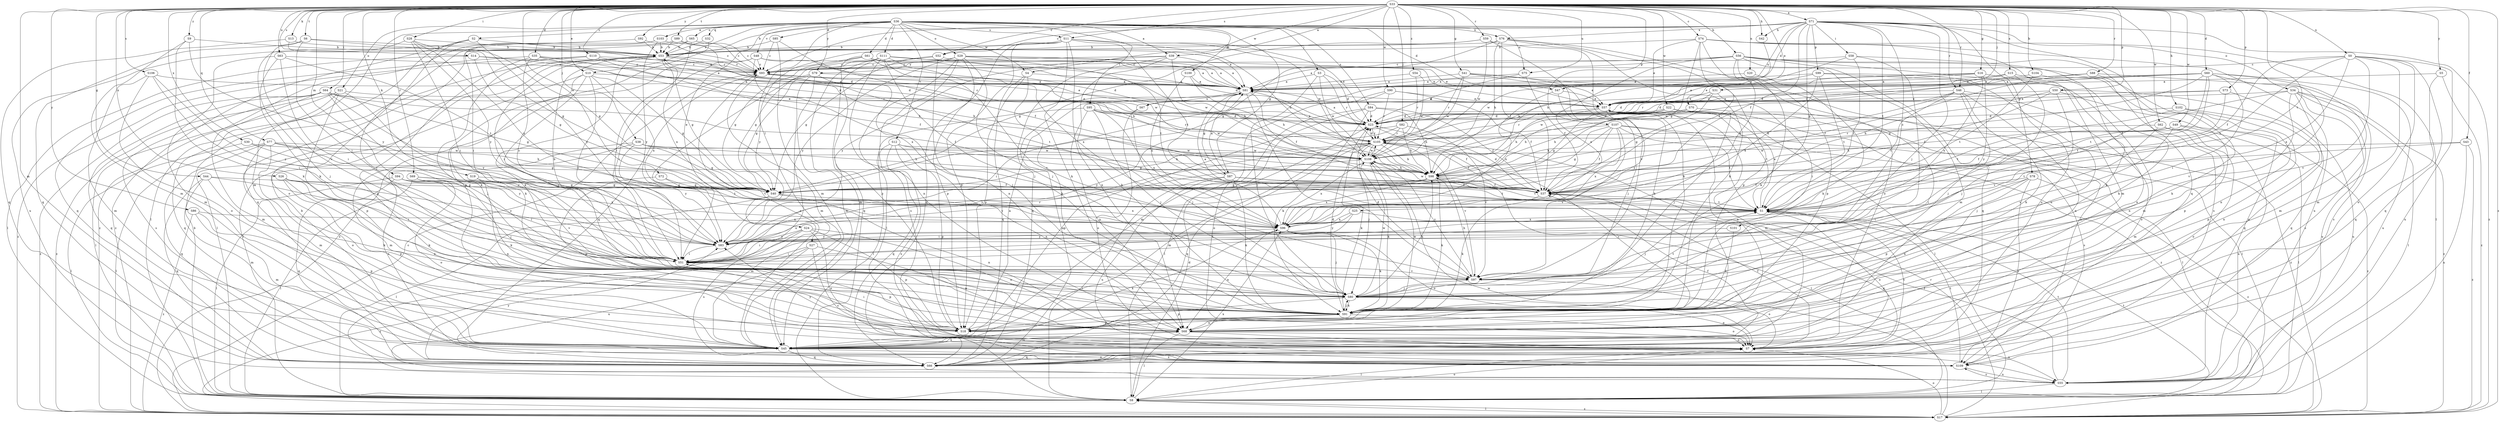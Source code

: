 strict digraph  {
S33;
S36;
S71;
S39;
S81;
S56;
S104;
S53;
S74;
S110;
S52;
S101;
S93;
S60;
S35;
S111;
S61;
S85;
S47;
S23;
S70;
S10;
S24;
S103;
S57;
S43;
S37;
S44;
S16;
S41;
S87;
S40;
S102;
S42;
S98;
S64;
S28;
S2;
S95;
S58;
S51;
S82;
S38;
S31;
S3;
S80;
S13;
S19;
S91;
S27;
S8;
S94;
S45;
S20;
S68;
S21;
S65;
S100;
S29;
S34;
S7;
S73;
S50;
S107;
S25;
S78;
S99;
S18;
S77;
S32;
S66;
S59;
S88;
S69;
S46;
S105;
S106;
S15;
S14;
S11;
S84;
S109;
S6;
S89;
S1;
S63;
S75;
S67;
S55;
S12;
S48;
S97;
S90;
S22;
S62;
S49;
S72;
S4;
S108;
S30;
S26;
S0;
S76;
S96;
S86;
S92;
S5;
S79;
S83;
S54;
S9;
S17;
S33 -> S71  [label=a];
S33 -> S39  [label=a];
S33 -> S56  [label=b];
S33 -> S104  [label=b];
S33 -> S74  [label=c];
S33 -> S110  [label=c];
S33 -> S52  [label=c];
S33 -> S60  [label=d];
S33 -> S35  [label=d];
S33 -> S70  [label=e];
S33 -> S10  [label=e];
S33 -> S43  [label=f];
S33 -> S44  [label=g];
S33 -> S16  [label=g];
S33 -> S41  [label=g];
S33 -> S102  [label=h];
S33 -> S42  [label=h];
S33 -> S64  [label=i];
S33 -> S28  [label=i];
S33 -> S82  [label=j];
S33 -> S38  [label=j];
S33 -> S31  [label=j];
S33 -> S13  [label=k];
S33 -> S19  [label=k];
S33 -> S94  [label=m];
S33 -> S45  [label=m];
S33 -> S20  [label=n];
S33 -> S73  [label=p];
S33 -> S50  [label=p];
S33 -> S107  [label=p];
S33 -> S77  [label=q];
S33 -> S59  [label=r];
S33 -> S88  [label=r];
S33 -> S69  [label=r];
S33 -> S46  [label=r];
S33 -> S106  [label=s];
S33 -> S15  [label=s];
S33 -> S14  [label=s];
S33 -> S11  [label=s];
S33 -> S6  [label=t];
S33 -> S89  [label=t];
S33 -> S1  [label=t];
S33 -> S63  [label=u];
S33 -> S75  [label=u];
S33 -> S90  [label=w];
S33 -> S22  [label=w];
S33 -> S62  [label=w];
S33 -> S49  [label=w];
S33 -> S72  [label=w];
S33 -> S4  [label=w];
S33 -> S30  [label=x];
S33 -> S26  [label=x];
S33 -> S0  [label=x];
S33 -> S86  [label=y];
S33 -> S92  [label=y];
S33 -> S5  [label=y];
S33 -> S79  [label=y];
S33 -> S54  [label=z];
S33 -> S9  [label=z];
S33 -> S17  [label=z];
S36 -> S39  [label=a];
S36 -> S111  [label=d];
S36 -> S61  [label=d];
S36 -> S85  [label=d];
S36 -> S47  [label=d];
S36 -> S10  [label=e];
S36 -> S24  [label=e];
S36 -> S103  [label=e];
S36 -> S87  [label=g];
S36 -> S2  [label=i];
S36 -> S95  [label=i];
S36 -> S3  [label=j];
S36 -> S27  [label=l];
S36 -> S45  [label=m];
S36 -> S21  [label=o];
S36 -> S65  [label=o];
S36 -> S100  [label=o];
S36 -> S29  [label=o];
S36 -> S32  [label=q];
S36 -> S11  [label=s];
S36 -> S84  [label=s];
S36 -> S75  [label=u];
S36 -> S12  [label=v];
S36 -> S48  [label=v];
S36 -> S4  [label=w];
S36 -> S76  [label=x];
S71 -> S53  [label=b];
S71 -> S52  [label=c];
S71 -> S101  [label=c];
S71 -> S93  [label=c];
S71 -> S47  [label=d];
S71 -> S37  [label=f];
S71 -> S42  [label=h];
S71 -> S58  [label=i];
S71 -> S80  [label=j];
S71 -> S34  [label=o];
S71 -> S25  [label=p];
S71 -> S78  [label=p];
S71 -> S99  [label=p];
S71 -> S66  [label=q];
S71 -> S46  [label=r];
S71 -> S1  [label=t];
S71 -> S67  [label=u];
S71 -> S76  [label=x];
S71 -> S17  [label=z];
S39 -> S81  [label=a];
S39 -> S98  [label=h];
S39 -> S91  [label=k];
S39 -> S66  [label=q];
S39 -> S79  [label=y];
S39 -> S83  [label=y];
S81 -> S57  [label=e];
S81 -> S37  [label=f];
S81 -> S87  [label=g];
S81 -> S67  [label=u];
S81 -> S97  [label=v];
S56 -> S81  [label=a];
S56 -> S93  [label=c];
S56 -> S91  [label=k];
S56 -> S45  [label=m];
S56 -> S7  [label=o];
S56 -> S18  [label=p];
S56 -> S66  [label=q];
S56 -> S109  [label=s];
S56 -> S55  [label=u];
S56 -> S96  [label=x];
S104 -> S81  [label=a];
S104 -> S91  [label=k];
S104 -> S1  [label=t];
S53 -> S93  [label=c];
S53 -> S23  [label=d];
S53 -> S40  [label=g];
S53 -> S51  [label=i];
S53 -> S91  [label=k];
S53 -> S8  [label=l];
S53 -> S96  [label=x];
S74 -> S53  [label=b];
S74 -> S57  [label=e];
S74 -> S37  [label=f];
S74 -> S40  [label=g];
S74 -> S8  [label=l];
S74 -> S45  [label=m];
S74 -> S55  [label=u];
S74 -> S96  [label=x];
S110 -> S81  [label=a];
S110 -> S93  [label=c];
S110 -> S37  [label=f];
S110 -> S91  [label=k];
S110 -> S17  [label=z];
S52 -> S93  [label=c];
S52 -> S23  [label=d];
S52 -> S40  [label=g];
S52 -> S68  [label=n];
S101 -> S91  [label=k];
S101 -> S83  [label=y];
S93 -> S81  [label=a];
S93 -> S57  [label=e];
S93 -> S45  [label=m];
S93 -> S66  [label=q];
S93 -> S1  [label=t];
S60 -> S81  [label=a];
S60 -> S23  [label=d];
S60 -> S37  [label=f];
S60 -> S40  [label=g];
S60 -> S51  [label=i];
S60 -> S105  [label=r];
S60 -> S109  [label=s];
S60 -> S1  [label=t];
S60 -> S55  [label=u];
S60 -> S97  [label=v];
S35 -> S93  [label=c];
S35 -> S23  [label=d];
S35 -> S98  [label=h];
S35 -> S68  [label=n];
S35 -> S66  [label=q];
S35 -> S83  [label=y];
S111 -> S81  [label=a];
S111 -> S93  [label=c];
S111 -> S40  [label=g];
S111 -> S80  [label=j];
S111 -> S45  [label=m];
S111 -> S68  [label=n];
S111 -> S18  [label=p];
S111 -> S97  [label=v];
S111 -> S108  [label=w];
S111 -> S96  [label=x];
S61 -> S93  [label=c];
S61 -> S23  [label=d];
S61 -> S57  [label=e];
S61 -> S40  [label=g];
S61 -> S66  [label=q];
S61 -> S108  [label=w];
S85 -> S53  [label=b];
S85 -> S93  [label=c];
S85 -> S37  [label=f];
S85 -> S45  [label=m];
S47 -> S57  [label=e];
S47 -> S80  [label=j];
S47 -> S96  [label=x];
S23 -> S81  [label=a];
S23 -> S37  [label=f];
S23 -> S105  [label=r];
S70 -> S23  [label=d];
S70 -> S98  [label=h];
S70 -> S80  [label=j];
S10 -> S81  [label=a];
S10 -> S40  [label=g];
S10 -> S51  [label=i];
S10 -> S80  [label=j];
S10 -> S91  [label=k];
S10 -> S8  [label=l];
S10 -> S96  [label=x];
S24 -> S51  [label=i];
S24 -> S68  [label=n];
S24 -> S7  [label=o];
S24 -> S18  [label=p];
S24 -> S109  [label=s];
S24 -> S83  [label=y];
S103 -> S81  [label=a];
S103 -> S53  [label=b];
S103 -> S51  [label=i];
S103 -> S83  [label=y];
S103 -> S17  [label=z];
S57 -> S23  [label=d];
S57 -> S98  [label=h];
S57 -> S8  [label=l];
S57 -> S45  [label=m];
S57 -> S68  [label=n];
S57 -> S1  [label=t];
S57 -> S96  [label=x];
S57 -> S17  [label=z];
S43 -> S1  [label=t];
S43 -> S55  [label=u];
S43 -> S108  [label=w];
S43 -> S17  [label=z];
S37 -> S23  [label=d];
S37 -> S91  [label=k];
S37 -> S1  [label=t];
S37 -> S108  [label=w];
S44 -> S40  [label=g];
S44 -> S51  [label=i];
S44 -> S91  [label=k];
S44 -> S45  [label=m];
S44 -> S66  [label=q];
S16 -> S81  [label=a];
S16 -> S57  [label=e];
S16 -> S68  [label=n];
S16 -> S108  [label=w];
S16 -> S96  [label=x];
S16 -> S83  [label=y];
S41 -> S81  [label=a];
S41 -> S57  [label=e];
S41 -> S91  [label=k];
S41 -> S105  [label=r];
S41 -> S109  [label=s];
S41 -> S108  [label=w];
S87 -> S81  [label=a];
S87 -> S53  [label=b];
S87 -> S37  [label=f];
S87 -> S91  [label=k];
S87 -> S8  [label=l];
S87 -> S1  [label=t];
S87 -> S55  [label=u];
S40 -> S8  [label=l];
S40 -> S45  [label=m];
S40 -> S68  [label=n];
S40 -> S96  [label=x];
S102 -> S23  [label=d];
S102 -> S68  [label=n];
S102 -> S18  [label=p];
S102 -> S1  [label=t];
S42 -> S98  [label=h];
S98 -> S37  [label=f];
S98 -> S40  [label=g];
S98 -> S91  [label=k];
S98 -> S8  [label=l];
S98 -> S1  [label=t];
S98 -> S96  [label=x];
S98 -> S83  [label=y];
S64 -> S57  [label=e];
S64 -> S37  [label=f];
S64 -> S40  [label=g];
S64 -> S80  [label=j];
S64 -> S45  [label=m];
S64 -> S66  [label=q];
S64 -> S109  [label=s];
S64 -> S83  [label=y];
S64 -> S17  [label=z];
S28 -> S53  [label=b];
S28 -> S40  [label=g];
S28 -> S51  [label=i];
S28 -> S55  [label=u];
S28 -> S96  [label=x];
S28 -> S83  [label=y];
S2 -> S53  [label=b];
S2 -> S8  [label=l];
S2 -> S7  [label=o];
S2 -> S83  [label=y];
S2 -> S17  [label=z];
S95 -> S23  [label=d];
S95 -> S80  [label=j];
S95 -> S8  [label=l];
S95 -> S68  [label=n];
S95 -> S105  [label=r];
S95 -> S108  [label=w];
S95 -> S96  [label=x];
S58 -> S93  [label=c];
S58 -> S91  [label=k];
S58 -> S1  [label=t];
S58 -> S97  [label=v];
S58 -> S108  [label=w];
S51 -> S53  [label=b];
S51 -> S18  [label=p];
S51 -> S105  [label=r];
S51 -> S1  [label=t];
S51 -> S97  [label=v];
S82 -> S98  [label=h];
S82 -> S18  [label=p];
S82 -> S105  [label=r];
S82 -> S97  [label=v];
S82 -> S83  [label=y];
S38 -> S40  [label=g];
S38 -> S98  [label=h];
S38 -> S45  [label=m];
S38 -> S109  [label=s];
S38 -> S108  [label=w];
S38 -> S83  [label=y];
S31 -> S23  [label=d];
S31 -> S57  [label=e];
S31 -> S40  [label=g];
S31 -> S51  [label=i];
S3 -> S81  [label=a];
S3 -> S23  [label=d];
S3 -> S80  [label=j];
S3 -> S105  [label=r];
S3 -> S108  [label=w];
S80 -> S98  [label=h];
S80 -> S91  [label=k];
S80 -> S7  [label=o];
S80 -> S18  [label=p];
S80 -> S1  [label=t];
S80 -> S108  [label=w];
S13 -> S53  [label=b];
S13 -> S40  [label=g];
S13 -> S66  [label=q];
S19 -> S40  [label=g];
S19 -> S68  [label=n];
S19 -> S97  [label=v];
S91 -> S23  [label=d];
S91 -> S80  [label=j];
S91 -> S68  [label=n];
S91 -> S7  [label=o];
S91 -> S18  [label=p];
S91 -> S108  [label=w];
S27 -> S51  [label=i];
S27 -> S68  [label=n];
S27 -> S109  [label=s];
S27 -> S55  [label=u];
S27 -> S17  [label=z];
S8 -> S53  [label=b];
S8 -> S23  [label=d];
S8 -> S7  [label=o];
S8 -> S1  [label=t];
S8 -> S96  [label=x];
S8 -> S17  [label=z];
S94 -> S37  [label=f];
S94 -> S51  [label=i];
S94 -> S80  [label=j];
S94 -> S8  [label=l];
S94 -> S66  [label=q];
S94 -> S1  [label=t];
S45 -> S93  [label=c];
S45 -> S37  [label=f];
S45 -> S68  [label=n];
S45 -> S66  [label=q];
S45 -> S109  [label=s];
S45 -> S96  [label=x];
S20 -> S81  [label=a];
S20 -> S91  [label=k];
S68 -> S8  [label=l];
S68 -> S45  [label=m];
S68 -> S7  [label=o];
S68 -> S105  [label=r];
S68 -> S55  [label=u];
S21 -> S57  [label=e];
S21 -> S8  [label=l];
S21 -> S18  [label=p];
S21 -> S66  [label=q];
S21 -> S97  [label=v];
S21 -> S17  [label=z];
S65 -> S53  [label=b];
S65 -> S93  [label=c];
S65 -> S51  [label=i];
S65 -> S66  [label=q];
S100 -> S81  [label=a];
S100 -> S98  [label=h];
S100 -> S96  [label=x];
S29 -> S81  [label=a];
S29 -> S93  [label=c];
S29 -> S57  [label=e];
S29 -> S80  [label=j];
S29 -> S8  [label=l];
S29 -> S18  [label=p];
S29 -> S109  [label=s];
S29 -> S1  [label=t];
S29 -> S83  [label=y];
S34 -> S57  [label=e];
S34 -> S80  [label=j];
S34 -> S8  [label=l];
S34 -> S68  [label=n];
S34 -> S66  [label=q];
S34 -> S109  [label=s];
S34 -> S55  [label=u];
S34 -> S17  [label=z];
S7 -> S37  [label=f];
S7 -> S8  [label=l];
S7 -> S66  [label=q];
S7 -> S1  [label=t];
S7 -> S83  [label=y];
S73 -> S57  [label=e];
S73 -> S98  [label=h];
S73 -> S1  [label=t];
S73 -> S55  [label=u];
S50 -> S23  [label=d];
S50 -> S57  [label=e];
S50 -> S37  [label=f];
S50 -> S18  [label=p];
S50 -> S66  [label=q];
S50 -> S97  [label=v];
S107 -> S37  [label=f];
S107 -> S40  [label=g];
S107 -> S98  [label=h];
S107 -> S8  [label=l];
S107 -> S105  [label=r];
S107 -> S109  [label=s];
S107 -> S1  [label=t];
S107 -> S97  [label=v];
S107 -> S96  [label=x];
S25 -> S51  [label=i];
S25 -> S66  [label=q];
S25 -> S96  [label=x];
S25 -> S83  [label=y];
S78 -> S37  [label=f];
S78 -> S51  [label=i];
S78 -> S68  [label=n];
S78 -> S18  [label=p];
S78 -> S109  [label=s];
S78 -> S17  [label=z];
S99 -> S81  [label=a];
S99 -> S57  [label=e];
S99 -> S45  [label=m];
S99 -> S68  [label=n];
S99 -> S1  [label=t];
S99 -> S96  [label=x];
S18 -> S81  [label=a];
S18 -> S51  [label=i];
S77 -> S40  [label=g];
S77 -> S98  [label=h];
S77 -> S8  [label=l];
S77 -> S45  [label=m];
S77 -> S7  [label=o];
S77 -> S66  [label=q];
S77 -> S108  [label=w];
S32 -> S53  [label=b];
S32 -> S18  [label=p];
S66 -> S81  [label=a];
S66 -> S7  [label=o];
S66 -> S83  [label=y];
S59 -> S53  [label=b];
S59 -> S40  [label=g];
S59 -> S91  [label=k];
S59 -> S97  [label=v];
S59 -> S108  [label=w];
S88 -> S81  [label=a];
S88 -> S37  [label=f];
S88 -> S45  [label=m];
S88 -> S68  [label=n];
S88 -> S108  [label=w];
S69 -> S40  [label=g];
S69 -> S91  [label=k];
S69 -> S8  [label=l];
S69 -> S7  [label=o];
S69 -> S96  [label=x];
S46 -> S57  [label=e];
S46 -> S98  [label=h];
S46 -> S80  [label=j];
S46 -> S91  [label=k];
S46 -> S68  [label=n];
S46 -> S7  [label=o];
S46 -> S1  [label=t];
S46 -> S108  [label=w];
S105 -> S81  [label=a];
S105 -> S23  [label=d];
S105 -> S37  [label=f];
S105 -> S40  [label=g];
S105 -> S98  [label=h];
S105 -> S80  [label=j];
S105 -> S91  [label=k];
S105 -> S45  [label=m];
S105 -> S66  [label=q];
S105 -> S97  [label=v];
S105 -> S108  [label=w];
S106 -> S81  [label=a];
S106 -> S51  [label=i];
S106 -> S45  [label=m];
S106 -> S7  [label=o];
S106 -> S83  [label=y];
S15 -> S81  [label=a];
S15 -> S23  [label=d];
S15 -> S51  [label=i];
S15 -> S91  [label=k];
S14 -> S93  [label=c];
S14 -> S40  [label=g];
S14 -> S8  [label=l];
S14 -> S105  [label=r];
S11 -> S53  [label=b];
S11 -> S23  [label=d];
S11 -> S98  [label=h];
S11 -> S91  [label=k];
S11 -> S68  [label=n];
S11 -> S18  [label=p];
S11 -> S66  [label=q];
S11 -> S1  [label=t];
S11 -> S108  [label=w];
S11 -> S83  [label=y];
S84 -> S23  [label=d];
S84 -> S37  [label=f];
S84 -> S98  [label=h];
S84 -> S91  [label=k];
S84 -> S8  [label=l];
S84 -> S7  [label=o];
S109 -> S53  [label=b];
S109 -> S1  [label=t];
S109 -> S55  [label=u];
S6 -> S81  [label=a];
S6 -> S53  [label=b];
S6 -> S51  [label=i];
S6 -> S66  [label=q];
S6 -> S97  [label=v];
S89 -> S53  [label=b];
S89 -> S93  [label=c];
S89 -> S23  [label=d];
S89 -> S80  [label=j];
S1 -> S57  [label=e];
S1 -> S80  [label=j];
S1 -> S7  [label=o];
S1 -> S96  [label=x];
S63 -> S93  [label=c];
S63 -> S51  [label=i];
S63 -> S80  [label=j];
S63 -> S45  [label=m];
S63 -> S1  [label=t];
S75 -> S81  [label=a];
S75 -> S23  [label=d];
S75 -> S37  [label=f];
S67 -> S93  [label=c];
S67 -> S80  [label=j];
S67 -> S7  [label=o];
S55 -> S37  [label=f];
S55 -> S8  [label=l];
S55 -> S109  [label=s];
S55 -> S1  [label=t];
S12 -> S98  [label=h];
S12 -> S68  [label=n];
S12 -> S18  [label=p];
S12 -> S66  [label=q];
S12 -> S109  [label=s];
S12 -> S108  [label=w];
S48 -> S81  [label=a];
S48 -> S93  [label=c];
S48 -> S98  [label=h];
S48 -> S51  [label=i];
S48 -> S96  [label=x];
S48 -> S17  [label=z];
S97 -> S23  [label=d];
S97 -> S98  [label=h];
S97 -> S80  [label=j];
S97 -> S7  [label=o];
S90 -> S57  [label=e];
S90 -> S37  [label=f];
S90 -> S51  [label=i];
S90 -> S45  [label=m];
S90 -> S105  [label=r];
S22 -> S23  [label=d];
S22 -> S40  [label=g];
S22 -> S98  [label=h];
S22 -> S80  [label=j];
S22 -> S8  [label=l];
S22 -> S105  [label=r];
S22 -> S17  [label=z];
S62 -> S80  [label=j];
S62 -> S45  [label=m];
S62 -> S7  [label=o];
S62 -> S105  [label=r];
S62 -> S55  [label=u];
S49 -> S37  [label=f];
S49 -> S98  [label=h];
S49 -> S8  [label=l];
S49 -> S105  [label=r];
S49 -> S97  [label=v];
S49 -> S17  [label=z];
S72 -> S40  [label=g];
S72 -> S18  [label=p];
S72 -> S1  [label=t];
S4 -> S81  [label=a];
S4 -> S91  [label=k];
S4 -> S18  [label=p];
S4 -> S66  [label=q];
S108 -> S98  [label=h];
S108 -> S91  [label=k];
S108 -> S105  [label=r];
S108 -> S97  [label=v];
S108 -> S96  [label=x];
S108 -> S83  [label=y];
S30 -> S8  [label=l];
S30 -> S108  [label=w];
S30 -> S83  [label=y];
S26 -> S40  [label=g];
S26 -> S91  [label=k];
S26 -> S68  [label=n];
S26 -> S18  [label=p];
S26 -> S83  [label=y];
S0 -> S93  [label=c];
S0 -> S37  [label=f];
S0 -> S45  [label=m];
S0 -> S7  [label=o];
S0 -> S66  [label=q];
S0 -> S1  [label=t];
S0 -> S55  [label=u];
S0 -> S97  [label=v];
S0 -> S96  [label=x];
S76 -> S53  [label=b];
S76 -> S37  [label=f];
S76 -> S40  [label=g];
S76 -> S98  [label=h];
S76 -> S91  [label=k];
S76 -> S7  [label=o];
S76 -> S18  [label=p];
S96 -> S81  [label=a];
S96 -> S80  [label=j];
S96 -> S91  [label=k];
S96 -> S68  [label=n];
S96 -> S7  [label=o];
S96 -> S83  [label=y];
S86 -> S45  [label=m];
S86 -> S18  [label=p];
S86 -> S96  [label=x];
S86 -> S17  [label=z];
S92 -> S53  [label=b];
S92 -> S93  [label=c];
S92 -> S91  [label=k];
S5 -> S81  [label=a];
S5 -> S66  [label=q];
S5 -> S17  [label=z];
S79 -> S81  [label=a];
S79 -> S40  [label=g];
S79 -> S51  [label=i];
S79 -> S80  [label=j];
S79 -> S45  [label=m];
S79 -> S55  [label=u];
S83 -> S51  [label=i];
S54 -> S81  [label=a];
S54 -> S105  [label=r];
S54 -> S108  [label=w];
S9 -> S53  [label=b];
S9 -> S91  [label=k];
S9 -> S45  [label=m];
S9 -> S83  [label=y];
S17 -> S93  [label=c];
S17 -> S8  [label=l];
S17 -> S7  [label=o];
S17 -> S105  [label=r];
S17 -> S108  [label=w];
}
